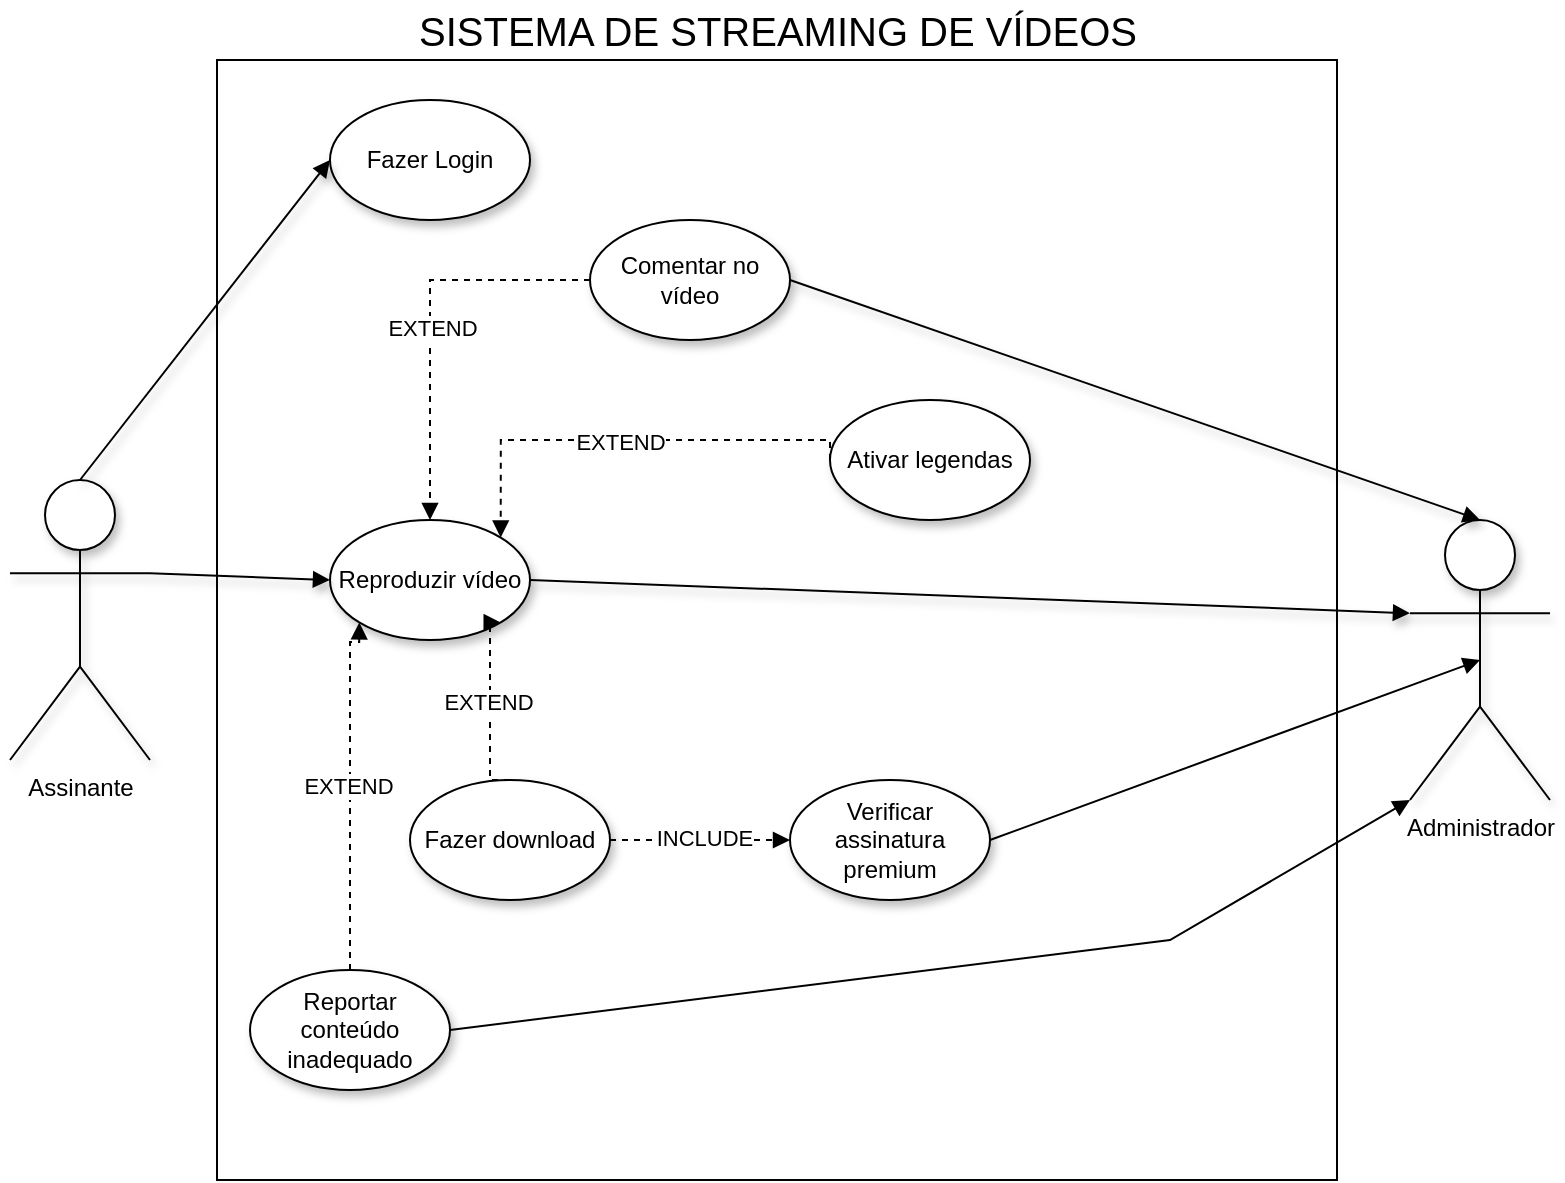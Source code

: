 <mxfile version="25.0.2" pages="2">
  <diagram name="exer1" id="xSMOcnjhHYZdhaHFTwZu">
    <mxGraphModel dx="1050" dy="629" grid="1" gridSize="10" guides="1" tooltips="1" connect="1" arrows="1" fold="1" page="1" pageScale="1" pageWidth="827" pageHeight="1169" math="0" shadow="0">
      <root>
        <mxCell id="0" />
        <mxCell id="1" parent="0" />
        <mxCell id="YrIJWvyKGqOhXlnQMOK9-1" value="" style="whiteSpace=wrap;html=1;aspect=fixed;movable=1;resizable=1;rotatable=1;deletable=1;editable=1;locked=0;connectable=1;" parent="1" vertex="1">
          <mxGeometry x="133.5" y="70" width="560" height="560" as="geometry" />
        </mxCell>
        <mxCell id="YrIJWvyKGqOhXlnQMOK9-2" value="SISTEMA DE STREAMING DE VÍDEOS" style="text;html=1;align=center;verticalAlign=middle;whiteSpace=wrap;rounded=0;fontSize=20;shadow=0;glass=0;" parent="1" vertex="1">
          <mxGeometry x="181" y="40" width="466" height="30" as="geometry" />
        </mxCell>
        <mxCell id="YrIJWvyKGqOhXlnQMOK9-3" value="Assinante" style="shape=umlActor;verticalLabelPosition=bottom;verticalAlign=top;html=1;outlineConnect=0;shadow=1;" parent="1" vertex="1">
          <mxGeometry x="30" y="280" width="70" height="140" as="geometry" />
        </mxCell>
        <mxCell id="YrIJWvyKGqOhXlnQMOK9-4" value="Administrador" style="shape=umlActor;verticalLabelPosition=bottom;verticalAlign=top;html=1;outlineConnect=0;shadow=1;" parent="1" vertex="1">
          <mxGeometry x="730" y="300" width="70" height="140" as="geometry" />
        </mxCell>
        <mxCell id="YrIJWvyKGqOhXlnQMOK9-5" value="Reproduzir vídeo" style="ellipse;whiteSpace=wrap;html=1;shadow=1;" parent="1" vertex="1">
          <mxGeometry x="190" y="300" width="100" height="60" as="geometry" />
        </mxCell>
        <mxCell id="YrIJWvyKGqOhXlnQMOK9-6" value="" style="endArrow=block;html=1;rounded=0;shadow=1;endFill=1;exitX=1;exitY=0.333;exitDx=0;exitDy=0;exitPerimeter=0;entryX=0;entryY=0.5;entryDx=0;entryDy=0;" parent="1" source="YrIJWvyKGqOhXlnQMOK9-3" target="YrIJWvyKGqOhXlnQMOK9-5" edge="1">
          <mxGeometry width="50" height="50" relative="1" as="geometry">
            <mxPoint x="65" y="260" as="sourcePoint" />
            <mxPoint x="190" y="140" as="targetPoint" />
          </mxGeometry>
        </mxCell>
        <mxCell id="YrIJWvyKGqOhXlnQMOK9-7" value="" style="edgeStyle=orthogonalEdgeStyle;rounded=0;orthogonalLoop=1;jettySize=auto;html=1;dashed=1;endArrow=block;endFill=1;exitX=0;exitY=0.5;exitDx=0;exitDy=0;entryX=1;entryY=0;entryDx=0;entryDy=0;" parent="1" source="YrIJWvyKGqOhXlnQMOK9-9" target="YrIJWvyKGqOhXlnQMOK9-5" edge="1">
          <mxGeometry relative="1" as="geometry">
            <mxPoint x="240" y="270" as="sourcePoint" />
            <mxPoint x="290" y="210" as="targetPoint" />
            <Array as="points">
              <mxPoint x="440" y="260" />
              <mxPoint x="275" y="260" />
            </Array>
          </mxGeometry>
        </mxCell>
        <mxCell id="YrIJWvyKGqOhXlnQMOK9-8" value="EXTEND" style="edgeLabel;html=1;align=center;verticalAlign=middle;resizable=0;points=[];" parent="YrIJWvyKGqOhXlnQMOK9-7" vertex="1" connectable="0">
          <mxGeometry x="0.036" y="1" relative="1" as="geometry">
            <mxPoint as="offset" />
          </mxGeometry>
        </mxCell>
        <mxCell id="YrIJWvyKGqOhXlnQMOK9-9" value="Ativar legendas" style="ellipse;whiteSpace=wrap;html=1;shadow=1;" parent="1" vertex="1">
          <mxGeometry x="440" y="240" width="100" height="60" as="geometry" />
        </mxCell>
        <mxCell id="YrIJWvyKGqOhXlnQMOK9-10" value="" style="endArrow=block;html=1;rounded=0;shadow=1;endFill=1;exitX=1;exitY=0.5;exitDx=0;exitDy=0;entryX=0;entryY=0.333;entryDx=0;entryDy=0;entryPerimeter=0;" parent="1" source="YrIJWvyKGqOhXlnQMOK9-5" target="YrIJWvyKGqOhXlnQMOK9-4" edge="1">
          <mxGeometry width="50" height="50" relative="1" as="geometry">
            <mxPoint x="50" y="230" as="sourcePoint" />
            <mxPoint x="765" y="300" as="targetPoint" />
          </mxGeometry>
        </mxCell>
        <mxCell id="YrIJWvyKGqOhXlnQMOK9-11" value="Fazer Login" style="ellipse;whiteSpace=wrap;html=1;shadow=1;" parent="1" vertex="1">
          <mxGeometry x="190" y="90" width="100" height="60" as="geometry" />
        </mxCell>
        <mxCell id="YrIJWvyKGqOhXlnQMOK9-12" value="" style="endArrow=block;html=1;rounded=0;shadow=1;endFill=1;exitX=0.5;exitY=0;exitDx=0;exitDy=0;exitPerimeter=0;entryX=0;entryY=0.5;entryDx=0;entryDy=0;" parent="1" source="YrIJWvyKGqOhXlnQMOK9-3" target="YrIJWvyKGqOhXlnQMOK9-11" edge="1">
          <mxGeometry width="50" height="50" relative="1" as="geometry">
            <mxPoint x="75" y="270" as="sourcePoint" />
            <mxPoint x="230" y="270" as="targetPoint" />
          </mxGeometry>
        </mxCell>
        <mxCell id="YrIJWvyKGqOhXlnQMOK9-13" value="Fazer download" style="ellipse;whiteSpace=wrap;html=1;shadow=1;" parent="1" vertex="1">
          <mxGeometry x="230" y="430" width="100" height="60" as="geometry" />
        </mxCell>
        <mxCell id="YrIJWvyKGqOhXlnQMOK9-14" value="" style="edgeStyle=orthogonalEdgeStyle;rounded=0;orthogonalLoop=1;jettySize=auto;html=1;dashed=1;endArrow=block;endFill=1;entryX=0;entryY=0.5;entryDx=0;entryDy=0;exitX=1;exitY=0.5;exitDx=0;exitDy=0;" parent="1" source="YrIJWvyKGqOhXlnQMOK9-13" target="YrIJWvyKGqOhXlnQMOK9-16" edge="1">
          <mxGeometry relative="1" as="geometry">
            <mxPoint x="320" y="410" as="sourcePoint" />
            <mxPoint x="281" y="430" as="targetPoint" />
            <Array as="points" />
          </mxGeometry>
        </mxCell>
        <mxCell id="YrIJWvyKGqOhXlnQMOK9-15" value="INCLUDE" style="edgeLabel;html=1;align=center;verticalAlign=middle;resizable=0;points=[];" parent="YrIJWvyKGqOhXlnQMOK9-14" vertex="1" connectable="0">
          <mxGeometry x="0.036" y="1" relative="1" as="geometry">
            <mxPoint as="offset" />
          </mxGeometry>
        </mxCell>
        <mxCell id="YrIJWvyKGqOhXlnQMOK9-16" value="Verificar assinatura premium" style="ellipse;whiteSpace=wrap;html=1;shadow=1;" parent="1" vertex="1">
          <mxGeometry x="420" y="430" width="100" height="60" as="geometry" />
        </mxCell>
        <mxCell id="YrIJWvyKGqOhXlnQMOK9-17" value="" style="endArrow=block;html=1;rounded=0;entryX=0.5;entryY=0.5;entryDx=0;entryDy=0;entryPerimeter=0;exitX=1;exitY=0.5;exitDx=0;exitDy=0;endFill=1;" parent="1" source="YrIJWvyKGqOhXlnQMOK9-16" target="YrIJWvyKGqOhXlnQMOK9-4" edge="1">
          <mxGeometry width="50" height="50" relative="1" as="geometry">
            <mxPoint x="410" y="400" as="sourcePoint" />
            <mxPoint x="460" y="350" as="targetPoint" />
          </mxGeometry>
        </mxCell>
        <mxCell id="YrIJWvyKGqOhXlnQMOK9-18" value="Comentar no vídeo" style="ellipse;whiteSpace=wrap;html=1;shadow=1;" parent="1" vertex="1">
          <mxGeometry x="320" y="150" width="100" height="60" as="geometry" />
        </mxCell>
        <mxCell id="YrIJWvyKGqOhXlnQMOK9-19" value="" style="edgeStyle=orthogonalEdgeStyle;rounded=0;orthogonalLoop=1;jettySize=auto;html=1;dashed=1;endArrow=block;endFill=1;exitX=0;exitY=0.5;exitDx=0;exitDy=0;entryX=0.5;entryY=0;entryDx=0;entryDy=0;" parent="1" source="YrIJWvyKGqOhXlnQMOK9-18" target="YrIJWvyKGqOhXlnQMOK9-5" edge="1">
          <mxGeometry relative="1" as="geometry">
            <mxPoint x="355" y="221" as="sourcePoint" />
            <mxPoint x="190" y="240" as="targetPoint" />
            <Array as="points">
              <mxPoint x="240" y="180" />
            </Array>
          </mxGeometry>
        </mxCell>
        <mxCell id="YrIJWvyKGqOhXlnQMOK9-20" value="EXTEND" style="edgeLabel;html=1;align=center;verticalAlign=middle;resizable=0;points=[];" parent="YrIJWvyKGqOhXlnQMOK9-19" vertex="1" connectable="0">
          <mxGeometry x="0.036" y="1" relative="1" as="geometry">
            <mxPoint as="offset" />
          </mxGeometry>
        </mxCell>
        <mxCell id="YrIJWvyKGqOhXlnQMOK9-21" value="" style="endArrow=block;html=1;rounded=0;shadow=1;endFill=1;exitX=1;exitY=0.5;exitDx=0;exitDy=0;entryX=0.5;entryY=0;entryDx=0;entryDy=0;entryPerimeter=0;" parent="1" source="YrIJWvyKGqOhXlnQMOK9-18" target="YrIJWvyKGqOhXlnQMOK9-4" edge="1">
          <mxGeometry width="50" height="50" relative="1" as="geometry">
            <mxPoint x="110" y="317" as="sourcePoint" />
            <mxPoint x="770" y="280" as="targetPoint" />
          </mxGeometry>
        </mxCell>
        <mxCell id="YrIJWvyKGqOhXlnQMOK9-22" value="" style="edgeStyle=orthogonalEdgeStyle;rounded=0;orthogonalLoop=1;jettySize=auto;html=1;dashed=1;endArrow=block;endFill=1;exitX=0.5;exitY=0;exitDx=0;exitDy=0;entryX=1;entryY=1;entryDx=0;entryDy=0;" parent="1" source="YrIJWvyKGqOhXlnQMOK9-13" target="YrIJWvyKGqOhXlnQMOK9-5" edge="1">
          <mxGeometry relative="1" as="geometry">
            <mxPoint x="435" y="391" as="sourcePoint" />
            <mxPoint x="280" y="360" as="targetPoint" />
            <Array as="points">
              <mxPoint x="270" y="351" />
            </Array>
          </mxGeometry>
        </mxCell>
        <mxCell id="YrIJWvyKGqOhXlnQMOK9-23" value="EXTEND" style="edgeLabel;html=1;align=center;verticalAlign=middle;resizable=0;points=[];" parent="YrIJWvyKGqOhXlnQMOK9-22" vertex="1" connectable="0">
          <mxGeometry x="0.036" y="1" relative="1" as="geometry">
            <mxPoint as="offset" />
          </mxGeometry>
        </mxCell>
        <mxCell id="YrIJWvyKGqOhXlnQMOK9-24" value="Reportar conteúdo inadequado" style="ellipse;whiteSpace=wrap;html=1;shadow=1;" parent="1" vertex="1">
          <mxGeometry x="150" y="525" width="100" height="60" as="geometry" />
        </mxCell>
        <mxCell id="YrIJWvyKGqOhXlnQMOK9-25" value="" style="edgeStyle=orthogonalEdgeStyle;rounded=0;orthogonalLoop=1;jettySize=auto;html=1;dashed=1;endArrow=block;endFill=1;exitX=0.5;exitY=0;exitDx=0;exitDy=0;entryX=0;entryY=1;entryDx=0;entryDy=0;" parent="1" source="YrIJWvyKGqOhXlnQMOK9-24" target="YrIJWvyKGqOhXlnQMOK9-5" edge="1">
          <mxGeometry relative="1" as="geometry">
            <mxPoint x="280" y="440" as="sourcePoint" />
            <mxPoint x="285" y="361" as="targetPoint" />
            <Array as="points">
              <mxPoint x="200" y="361" />
              <mxPoint x="205" y="361" />
            </Array>
          </mxGeometry>
        </mxCell>
        <mxCell id="YrIJWvyKGqOhXlnQMOK9-26" value="EXTEND" style="edgeLabel;html=1;align=center;verticalAlign=middle;resizable=0;points=[];" parent="YrIJWvyKGqOhXlnQMOK9-25" vertex="1" connectable="0">
          <mxGeometry x="0.036" y="1" relative="1" as="geometry">
            <mxPoint as="offset" />
          </mxGeometry>
        </mxCell>
        <mxCell id="YrIJWvyKGqOhXlnQMOK9-27" value="" style="endArrow=block;html=1;rounded=0;exitX=1;exitY=0.5;exitDx=0;exitDy=0;entryX=0;entryY=1;entryDx=0;entryDy=0;entryPerimeter=0;endFill=1;" parent="1" source="YrIJWvyKGqOhXlnQMOK9-24" target="YrIJWvyKGqOhXlnQMOK9-4" edge="1">
          <mxGeometry width="50" height="50" relative="1" as="geometry">
            <mxPoint x="530" y="470" as="sourcePoint" />
            <mxPoint x="775" y="380" as="targetPoint" />
            <Array as="points">
              <mxPoint x="610" y="510" />
            </Array>
          </mxGeometry>
        </mxCell>
      </root>
    </mxGraphModel>
  </diagram>
  <diagram id="Lv1ErXn1hhEAr1s2icuF" name="exer2">
    <mxGraphModel dx="1050" dy="629" grid="1" gridSize="10" guides="1" tooltips="1" connect="1" arrows="1" fold="1" page="1" pageScale="1" pageWidth="827" pageHeight="1169" math="0" shadow="0">
      <root>
        <mxCell id="0" />
        <mxCell id="1" parent="0" />
        <mxCell id="epMHkh3ms028tsrIHQUw-1" value="" style="whiteSpace=wrap;html=1;aspect=fixed;movable=0;resizable=0;rotatable=0;deletable=0;editable=0;locked=1;connectable=0;" vertex="1" parent="1">
          <mxGeometry x="133.5" y="70" width="560" height="560" as="geometry" />
        </mxCell>
        <mxCell id="k8E2la9xIkWWcUYRDLYx-1" value="SISTEMA DE AGENDAMENTO DE BARBEARIA" style="text;html=1;align=center;verticalAlign=middle;whiteSpace=wrap;rounded=0;fontSize=20;shadow=0;glass=0;" vertex="1" parent="1">
          <mxGeometry x="181" y="40" width="466" height="30" as="geometry" />
        </mxCell>
        <mxCell id="kY3-4tB9xTzjUaczn7XI-1" value="Usuário" style="shape=umlActor;verticalLabelPosition=bottom;verticalAlign=top;html=1;outlineConnect=0;shadow=1;" vertex="1" parent="1">
          <mxGeometry x="30" y="280" width="70" height="140" as="geometry" />
        </mxCell>
        <mxCell id="-1xVZFn8DpPtTs2-Dnv7-1" value="Funcionários" style="shape=umlActor;verticalLabelPosition=bottom;verticalAlign=top;html=1;outlineConnect=0;shadow=1;" vertex="1" parent="1">
          <mxGeometry x="730" y="300" width="70" height="140" as="geometry" />
        </mxCell>
        <mxCell id="jaJKYwxXXEcJooXb7A9R-1" value="Fazer Login" style="ellipse;whiteSpace=wrap;html=1;shadow=1;" vertex="1" parent="1">
          <mxGeometry x="200" y="250" width="100" height="60" as="geometry" />
        </mxCell>
        <mxCell id="7mircuqy2nBjQ-w3ql7n-1" value="Realizar agendamento" style="ellipse;whiteSpace=wrap;html=1;shadow=1;" vertex="1" parent="1">
          <mxGeometry x="190" y="555" width="100" height="60" as="geometry" />
        </mxCell>
        <mxCell id="7mircuqy2nBjQ-w3ql7n-2" value="" style="endArrow=block;html=1;rounded=0;exitX=1;exitY=1;exitDx=0;exitDy=0;exitPerimeter=0;entryX=0;entryY=0.5;entryDx=0;entryDy=0;endFill=1;" edge="1" parent="1" source="kY3-4tB9xTzjUaczn7XI-1" target="7mircuqy2nBjQ-w3ql7n-1">
          <mxGeometry width="50" height="50" relative="1" as="geometry">
            <mxPoint x="75" y="290" as="sourcePoint" />
            <mxPoint x="200" y="130" as="targetPoint" />
          </mxGeometry>
        </mxCell>
        <mxCell id="hl9UAPViGKtpgWDnpA3c-1" value="Realizar cadastro" style="ellipse;whiteSpace=wrap;html=1;shadow=1;" vertex="1" parent="1">
          <mxGeometry x="190" y="90" width="100" height="60" as="geometry" />
        </mxCell>
        <mxCell id="8UUr5HZ61ceb_6OtizNW-2" value="" style="endArrow=block;html=1;rounded=0;dashed=1;endFill=1;exitX=1;exitY=0.5;exitDx=0;exitDy=0;entryX=0;entryY=0.5;entryDx=0;entryDy=0;" edge="1" parent="1" source="7mircuqy2nBjQ-w3ql7n-1" target="4K3I-8hOc7HxL4R5G75J-1">
          <mxGeometry width="50" height="50" relative="1" as="geometry">
            <mxPoint x="400" y="585" as="sourcePoint" />
            <mxPoint x="390" y="480" as="targetPoint" />
          </mxGeometry>
        </mxCell>
        <mxCell id="OjL7KCozke7iyqb-wA6R-5" value="INCLUDE" style="edgeLabel;html=1;align=center;verticalAlign=middle;resizable=0;points=[];" vertex="1" connectable="0" parent="8UUr5HZ61ceb_6OtizNW-2">
          <mxGeometry x="-0.006" y="1" relative="1" as="geometry">
            <mxPoint as="offset" />
          </mxGeometry>
        </mxCell>
        <mxCell id="8UUr5HZ61ceb_6OtizNW-6" value="" style="endArrow=block;html=1;rounded=0;exitX=0.75;exitY=0.1;exitDx=0;exitDy=0;exitPerimeter=0;entryX=0;entryY=0.5;entryDx=0;entryDy=0;endFill=1;" edge="1" parent="1" source="kY3-4tB9xTzjUaczn7XI-1" target="jaJKYwxXXEcJooXb7A9R-1">
          <mxGeometry width="50" height="50" relative="1" as="geometry">
            <mxPoint x="110" y="430" as="sourcePoint" />
            <mxPoint x="200" y="595" as="targetPoint" />
          </mxGeometry>
        </mxCell>
        <mxCell id="8UUr5HZ61ceb_6OtizNW-8" value="" style="endArrow=block;html=1;rounded=0;exitX=0.5;exitY=0;exitDx=0;exitDy=0;exitPerimeter=0;entryX=0;entryY=0.5;entryDx=0;entryDy=0;endFill=1;" edge="1" parent="1" source="kY3-4tB9xTzjUaczn7XI-1" target="hl9UAPViGKtpgWDnpA3c-1">
          <mxGeometry width="50" height="50" relative="1" as="geometry">
            <mxPoint x="110" y="337" as="sourcePoint" />
            <mxPoint x="200" y="340" as="targetPoint" />
          </mxGeometry>
        </mxCell>
        <mxCell id="4K3I-8hOc7HxL4R5G75J-1" value="Selecionar forma de pagamento" style="ellipse;whiteSpace=wrap;html=1;shadow=1;" vertex="1" parent="1">
          <mxGeometry x="414" y="555" width="100" height="60" as="geometry" />
        </mxCell>
        <mxCell id="4K3I-8hOc7HxL4R5G75J-3" value="" style="endArrow=block;html=1;rounded=0;exitX=1;exitY=0.5;exitDx=0;exitDy=0;entryX=0;entryY=1;entryDx=0;entryDy=0;endFill=1;entryPerimeter=0;" edge="1" parent="1" source="4K3I-8hOc7HxL4R5G75J-1" target="-1xVZFn8DpPtTs2-Dnv7-1">
          <mxGeometry width="50" height="50" relative="1" as="geometry">
            <mxPoint x="110" y="430" as="sourcePoint" />
            <mxPoint x="200" y="595" as="targetPoint" />
          </mxGeometry>
        </mxCell>
        <mxCell id="4K3I-8hOc7HxL4R5G75J-5" value="" style="endArrow=block;html=1;rounded=0;exitX=1;exitY=0.5;exitDx=0;exitDy=0;entryX=0.5;entryY=0;entryDx=0;entryDy=0;endFill=1;entryPerimeter=0;" edge="1" parent="1" source="hl9UAPViGKtpgWDnpA3c-1" target="-1xVZFn8DpPtTs2-Dnv7-1">
          <mxGeometry width="50" height="50" relative="1" as="geometry">
            <mxPoint x="75" y="290" as="sourcePoint" />
            <mxPoint x="200" y="130" as="targetPoint" />
          </mxGeometry>
        </mxCell>
        <mxCell id="OjL7KCozke7iyqb-wA6R-6" value="Aba &quot;Conheça nossa história&quot;" style="ellipse;whiteSpace=wrap;html=1;shadow=1;" vertex="1" parent="1">
          <mxGeometry x="190" y="390" width="100" height="60" as="geometry" />
        </mxCell>
        <mxCell id="OjL7KCozke7iyqb-wA6R-7" value="" style="endArrow=block;html=1;rounded=0;exitX=0.5;exitY=0.5;exitDx=0;exitDy=0;exitPerimeter=0;entryX=0;entryY=0.5;entryDx=0;entryDy=0;endFill=1;" edge="1" parent="1" source="kY3-4tB9xTzjUaczn7XI-1" target="OjL7KCozke7iyqb-wA6R-6">
          <mxGeometry width="50" height="50" relative="1" as="geometry">
            <mxPoint x="93" y="304" as="sourcePoint" />
            <mxPoint x="210" y="290" as="targetPoint" />
          </mxGeometry>
        </mxCell>
      </root>
    </mxGraphModel>
  </diagram>
</mxfile>
